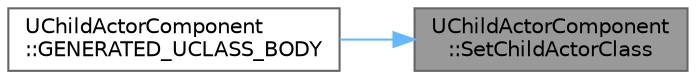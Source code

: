 digraph "UChildActorComponent::SetChildActorClass"
{
 // INTERACTIVE_SVG=YES
 // LATEX_PDF_SIZE
  bgcolor="transparent";
  edge [fontname=Helvetica,fontsize=10,labelfontname=Helvetica,labelfontsize=10];
  node [fontname=Helvetica,fontsize=10,shape=box,height=0.2,width=0.4];
  rankdir="RL";
  Node1 [id="Node000001",label="UChildActorComponent\l::SetChildActorClass",height=0.2,width=0.4,color="gray40", fillcolor="grey60", style="filled", fontcolor="black",tooltip="Sets then class to use for the child actor providing an optional Actor to use as the template."];
  Node1 -> Node2 [id="edge1_Node000001_Node000002",dir="back",color="steelblue1",style="solid",tooltip=" "];
  Node2 [id="Node000002",label="UChildActorComponent\l::GENERATED_UCLASS_BODY",height=0.2,width=0.4,color="grey40", fillcolor="white", style="filled",URL="$d0/da0/classUChildActorComponent.html#a6572478bf8701c50f332c13f54f03973",tooltip="Sets the class to use for the child actor."];
}
